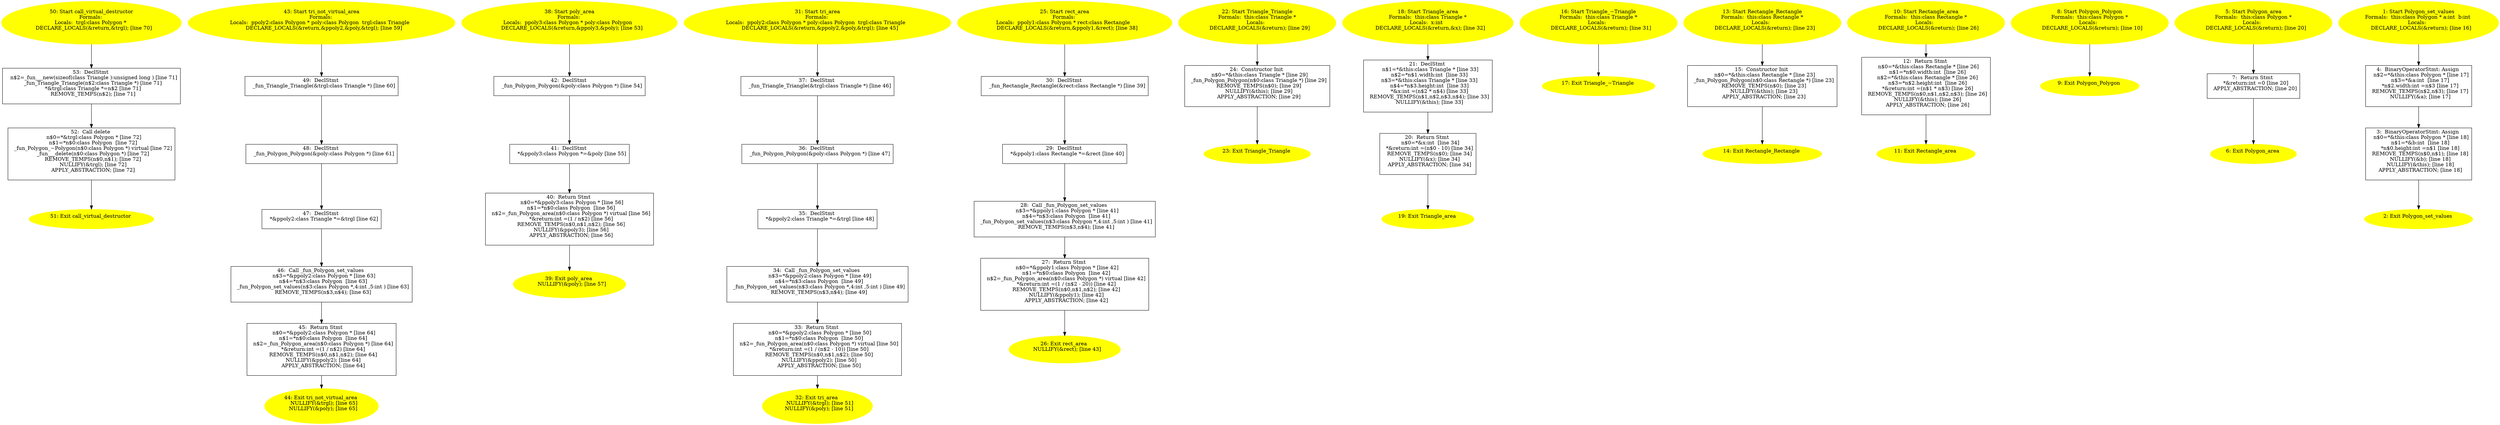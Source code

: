 digraph iCFG {
53 [label="53:  DeclStmt \n   n$2=_fun___new(sizeof(class Triangle ):unsigned long ) [line 71]\n  _fun_Triangle_Triangle(n$2:class Triangle *) [line 71]\n  *&trgl:class Triangle *=n$2 [line 71]\n  REMOVE_TEMPS(n$2); [line 71]\n " shape="box"]
	

	 53 -> 52 ;
52 [label="52:  Call delete \n   n$0=*&trgl:class Polygon * [line 72]\n  n$1=*n$0:class Polygon  [line 72]\n  _fun_Polygon_~Polygon(n$0:class Polygon *) virtual [line 72]\n  _fun___delete(n$0:class Polygon *) [line 72]\n  REMOVE_TEMPS(n$0,n$1); [line 72]\n  NULLIFY(&trgl); [line 72]\n  APPLY_ABSTRACTION; [line 72]\n " shape="box"]
	

	 52 -> 51 ;
51 [label="51: Exit call_virtual_destructor \n  " color=yellow style=filled]
	

50 [label="50: Start call_virtual_destructor\nFormals: \nLocals:  trgl:class Polygon * \n   DECLARE_LOCALS(&return,&trgl); [line 70]\n " color=yellow style=filled]
	

	 50 -> 53 ;
49 [label="49:  DeclStmt \n   _fun_Triangle_Triangle(&trgl:class Triangle *) [line 60]\n " shape="box"]
	

	 49 -> 48 ;
48 [label="48:  DeclStmt \n   _fun_Polygon_Polygon(&poly:class Polygon *) [line 61]\n " shape="box"]
	

	 48 -> 47 ;
47 [label="47:  DeclStmt \n   *&ppoly2:class Triangle *=&trgl [line 62]\n " shape="box"]
	

	 47 -> 46 ;
46 [label="46:  Call _fun_Polygon_set_values \n   n$3=*&ppoly2:class Polygon * [line 63]\n  n$4=*n$3:class Polygon  [line 63]\n  _fun_Polygon_set_values(n$3:class Polygon *,4:int ,5:int ) [line 63]\n  REMOVE_TEMPS(n$3,n$4); [line 63]\n " shape="box"]
	

	 46 -> 45 ;
45 [label="45:  Return Stmt \n   n$0=*&ppoly2:class Polygon * [line 64]\n  n$1=*n$0:class Polygon  [line 64]\n  n$2=_fun_Polygon_area(n$0:class Polygon *) [line 64]\n  *&return:int =(1 / n$2) [line 64]\n  REMOVE_TEMPS(n$0,n$1,n$2); [line 64]\n  NULLIFY(&ppoly2); [line 64]\n  APPLY_ABSTRACTION; [line 64]\n " shape="box"]
	

	 45 -> 44 ;
44 [label="44: Exit tri_not_virtual_area \n   NULLIFY(&trgl); [line 65]\n  NULLIFY(&poly); [line 65]\n " color=yellow style=filled]
	

43 [label="43: Start tri_not_virtual_area\nFormals: \nLocals:  ppoly2:class Polygon * poly:class Polygon  trgl:class Triangle  \n   DECLARE_LOCALS(&return,&ppoly2,&poly,&trgl); [line 59]\n " color=yellow style=filled]
	

	 43 -> 49 ;
42 [label="42:  DeclStmt \n   _fun_Polygon_Polygon(&poly:class Polygon *) [line 54]\n " shape="box"]
	

	 42 -> 41 ;
41 [label="41:  DeclStmt \n   *&ppoly3:class Polygon *=&poly [line 55]\n " shape="box"]
	

	 41 -> 40 ;
40 [label="40:  Return Stmt \n   n$0=*&ppoly3:class Polygon * [line 56]\n  n$1=*n$0:class Polygon  [line 56]\n  n$2=_fun_Polygon_area(n$0:class Polygon *) virtual [line 56]\n  *&return:int =(1 / n$2) [line 56]\n  REMOVE_TEMPS(n$0,n$1,n$2); [line 56]\n  NULLIFY(&ppoly3); [line 56]\n  APPLY_ABSTRACTION; [line 56]\n " shape="box"]
	

	 40 -> 39 ;
39 [label="39: Exit poly_area \n   NULLIFY(&poly); [line 57]\n " color=yellow style=filled]
	

38 [label="38: Start poly_area\nFormals: \nLocals:  ppoly3:class Polygon * poly:class Polygon  \n   DECLARE_LOCALS(&return,&ppoly3,&poly); [line 53]\n " color=yellow style=filled]
	

	 38 -> 42 ;
37 [label="37:  DeclStmt \n   _fun_Triangle_Triangle(&trgl:class Triangle *) [line 46]\n " shape="box"]
	

	 37 -> 36 ;
36 [label="36:  DeclStmt \n   _fun_Polygon_Polygon(&poly:class Polygon *) [line 47]\n " shape="box"]
	

	 36 -> 35 ;
35 [label="35:  DeclStmt \n   *&ppoly2:class Triangle *=&trgl [line 48]\n " shape="box"]
	

	 35 -> 34 ;
34 [label="34:  Call _fun_Polygon_set_values \n   n$3=*&ppoly2:class Polygon * [line 49]\n  n$4=*n$3:class Polygon  [line 49]\n  _fun_Polygon_set_values(n$3:class Polygon *,4:int ,5:int ) [line 49]\n  REMOVE_TEMPS(n$3,n$4); [line 49]\n " shape="box"]
	

	 34 -> 33 ;
33 [label="33:  Return Stmt \n   n$0=*&ppoly2:class Polygon * [line 50]\n  n$1=*n$0:class Polygon  [line 50]\n  n$2=_fun_Polygon_area(n$0:class Polygon *) virtual [line 50]\n  *&return:int =(1 / (n$2 - 10)) [line 50]\n  REMOVE_TEMPS(n$0,n$1,n$2); [line 50]\n  NULLIFY(&ppoly2); [line 50]\n  APPLY_ABSTRACTION; [line 50]\n " shape="box"]
	

	 33 -> 32 ;
32 [label="32: Exit tri_area \n   NULLIFY(&trgl); [line 51]\n  NULLIFY(&poly); [line 51]\n " color=yellow style=filled]
	

31 [label="31: Start tri_area\nFormals: \nLocals:  ppoly2:class Polygon * poly:class Polygon  trgl:class Triangle  \n   DECLARE_LOCALS(&return,&ppoly2,&poly,&trgl); [line 45]\n " color=yellow style=filled]
	

	 31 -> 37 ;
30 [label="30:  DeclStmt \n   _fun_Rectangle_Rectangle(&rect:class Rectangle *) [line 39]\n " shape="box"]
	

	 30 -> 29 ;
29 [label="29:  DeclStmt \n   *&ppoly1:class Rectangle *=&rect [line 40]\n " shape="box"]
	

	 29 -> 28 ;
28 [label="28:  Call _fun_Polygon_set_values \n   n$3=*&ppoly1:class Polygon * [line 41]\n  n$4=*n$3:class Polygon  [line 41]\n  _fun_Polygon_set_values(n$3:class Polygon *,4:int ,5:int ) [line 41]\n  REMOVE_TEMPS(n$3,n$4); [line 41]\n " shape="box"]
	

	 28 -> 27 ;
27 [label="27:  Return Stmt \n   n$0=*&ppoly1:class Polygon * [line 42]\n  n$1=*n$0:class Polygon  [line 42]\n  n$2=_fun_Polygon_area(n$0:class Polygon *) virtual [line 42]\n  *&return:int =(1 / (n$2 - 20)) [line 42]\n  REMOVE_TEMPS(n$0,n$1,n$2); [line 42]\n  NULLIFY(&ppoly1); [line 42]\n  APPLY_ABSTRACTION; [line 42]\n " shape="box"]
	

	 27 -> 26 ;
26 [label="26: Exit rect_area \n   NULLIFY(&rect); [line 43]\n " color=yellow style=filled]
	

25 [label="25: Start rect_area\nFormals: \nLocals:  ppoly1:class Polygon * rect:class Rectangle  \n   DECLARE_LOCALS(&return,&ppoly1,&rect); [line 38]\n " color=yellow style=filled]
	

	 25 -> 30 ;
24 [label="24:  Constructor Init \n   n$0=*&this:class Triangle * [line 29]\n  _fun_Polygon_Polygon(n$0:class Triangle *) [line 29]\n  REMOVE_TEMPS(n$0); [line 29]\n  NULLIFY(&this); [line 29]\n  APPLY_ABSTRACTION; [line 29]\n " shape="box"]
	

	 24 -> 23 ;
23 [label="23: Exit Triangle_Triangle \n  " color=yellow style=filled]
	

22 [label="22: Start Triangle_Triangle\nFormals:  this:class Triangle *\nLocals:  \n   DECLARE_LOCALS(&return); [line 29]\n " color=yellow style=filled]
	

	 22 -> 24 ;
21 [label="21:  DeclStmt \n   n$1=*&this:class Triangle * [line 33]\n  n$2=*n$1.width:int  [line 33]\n  n$3=*&this:class Triangle * [line 33]\n  n$4=*n$3.height:int  [line 33]\n  *&x:int =(n$2 * n$4) [line 33]\n  REMOVE_TEMPS(n$1,n$2,n$3,n$4); [line 33]\n  NULLIFY(&this); [line 33]\n " shape="box"]
	

	 21 -> 20 ;
20 [label="20:  Return Stmt \n   n$0=*&x:int  [line 34]\n  *&return:int =(n$0 - 10) [line 34]\n  REMOVE_TEMPS(n$0); [line 34]\n  NULLIFY(&x); [line 34]\n  APPLY_ABSTRACTION; [line 34]\n " shape="box"]
	

	 20 -> 19 ;
19 [label="19: Exit Triangle_area \n  " color=yellow style=filled]
	

18 [label="18: Start Triangle_area\nFormals:  this:class Triangle *\nLocals:  x:int  \n   DECLARE_LOCALS(&return,&x); [line 32]\n " color=yellow style=filled]
	

	 18 -> 21 ;
17 [label="17: Exit Triangle_~Triangle \n  " color=yellow style=filled]
	

16 [label="16: Start Triangle_~Triangle\nFormals:  this:class Triangle *\nLocals:  \n   DECLARE_LOCALS(&return); [line 31]\n " color=yellow style=filled]
	

	 16 -> 17 ;
15 [label="15:  Constructor Init \n   n$0=*&this:class Rectangle * [line 23]\n  _fun_Polygon_Polygon(n$0:class Rectangle *) [line 23]\n  REMOVE_TEMPS(n$0); [line 23]\n  NULLIFY(&this); [line 23]\n  APPLY_ABSTRACTION; [line 23]\n " shape="box"]
	

	 15 -> 14 ;
14 [label="14: Exit Rectangle_Rectangle \n  " color=yellow style=filled]
	

13 [label="13: Start Rectangle_Rectangle\nFormals:  this:class Rectangle *\nLocals:  \n   DECLARE_LOCALS(&return); [line 23]\n " color=yellow style=filled]
	

	 13 -> 15 ;
12 [label="12:  Return Stmt \n   n$0=*&this:class Rectangle * [line 26]\n  n$1=*n$0.width:int  [line 26]\n  n$2=*&this:class Rectangle * [line 26]\n  n$3=*n$2.height:int  [line 26]\n  *&return:int =(n$1 * n$3) [line 26]\n  REMOVE_TEMPS(n$0,n$1,n$2,n$3); [line 26]\n  NULLIFY(&this); [line 26]\n  APPLY_ABSTRACTION; [line 26]\n " shape="box"]
	

	 12 -> 11 ;
11 [label="11: Exit Rectangle_area \n  " color=yellow style=filled]
	

10 [label="10: Start Rectangle_area\nFormals:  this:class Rectangle *\nLocals:  \n   DECLARE_LOCALS(&return); [line 26]\n " color=yellow style=filled]
	

	 10 -> 12 ;
9 [label="9: Exit Polygon_Polygon \n  " color=yellow style=filled]
	

8 [label="8: Start Polygon_Polygon\nFormals:  this:class Polygon *\nLocals:  \n   DECLARE_LOCALS(&return); [line 10]\n " color=yellow style=filled]
	

	 8 -> 9 ;
7 [label="7:  Return Stmt \n   *&return:int =0 [line 20]\n  APPLY_ABSTRACTION; [line 20]\n " shape="box"]
	

	 7 -> 6 ;
6 [label="6: Exit Polygon_area \n  " color=yellow style=filled]
	

5 [label="5: Start Polygon_area\nFormals:  this:class Polygon *\nLocals:  \n   DECLARE_LOCALS(&return); [line 20]\n " color=yellow style=filled]
	

	 5 -> 7 ;
4 [label="4:  BinaryOperatorStmt: Assign \n   n$2=*&this:class Polygon * [line 17]\n  n$3=*&a:int  [line 17]\n  *n$2.width:int =n$3 [line 17]\n  REMOVE_TEMPS(n$2,n$3); [line 17]\n  NULLIFY(&a); [line 17]\n " shape="box"]
	

	 4 -> 3 ;
3 [label="3:  BinaryOperatorStmt: Assign \n   n$0=*&this:class Polygon * [line 18]\n  n$1=*&b:int  [line 18]\n  *n$0.height:int =n$1 [line 18]\n  REMOVE_TEMPS(n$0,n$1); [line 18]\n  NULLIFY(&b); [line 18]\n  NULLIFY(&this); [line 18]\n  APPLY_ABSTRACTION; [line 18]\n " shape="box"]
	

	 3 -> 2 ;
2 [label="2: Exit Polygon_set_values \n  " color=yellow style=filled]
	

1 [label="1: Start Polygon_set_values\nFormals:  this:class Polygon * a:int  b:int \nLocals:  \n   DECLARE_LOCALS(&return); [line 16]\n " color=yellow style=filled]
	

	 1 -> 4 ;
}
